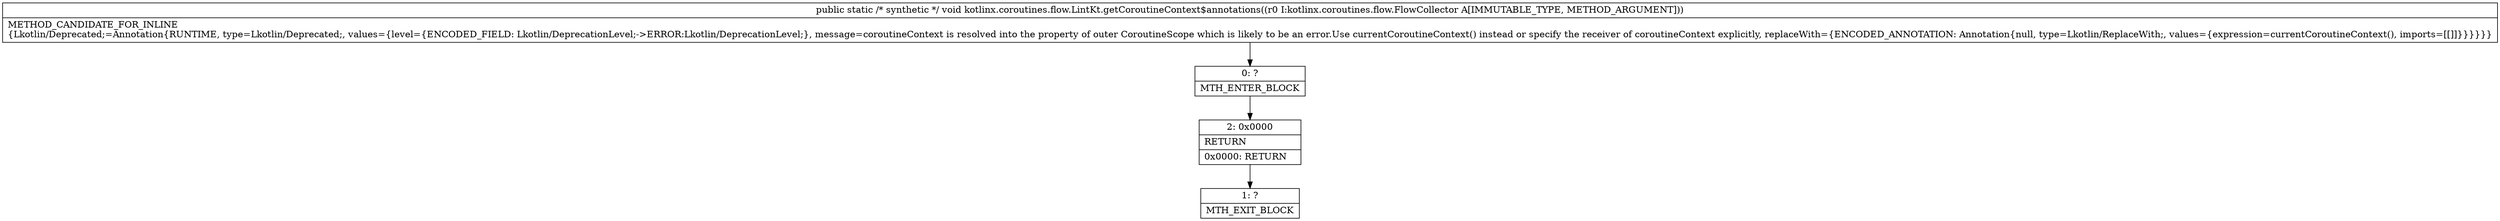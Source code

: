 digraph "CFG forkotlinx.coroutines.flow.LintKt.getCoroutineContext$annotations(Lkotlinx\/coroutines\/flow\/FlowCollector;)V" {
Node_0 [shape=record,label="{0\:\ ?|MTH_ENTER_BLOCK\l}"];
Node_2 [shape=record,label="{2\:\ 0x0000|RETURN\l|0x0000: RETURN   \l}"];
Node_1 [shape=record,label="{1\:\ ?|MTH_EXIT_BLOCK\l}"];
MethodNode[shape=record,label="{public static \/* synthetic *\/ void kotlinx.coroutines.flow.LintKt.getCoroutineContext$annotations((r0 I:kotlinx.coroutines.flow.FlowCollector A[IMMUTABLE_TYPE, METHOD_ARGUMENT]))  | METHOD_CANDIDATE_FOR_INLINE\l\{Lkotlin\/Deprecated;=Annotation\{RUNTIME, type=Lkotlin\/Deprecated;, values=\{level=\{ENCODED_FIELD: Lkotlin\/DeprecationLevel;\-\>ERROR:Lkotlin\/DeprecationLevel;\}, message=coroutineContext is resolved into the property of outer CoroutineScope which is likely to be an error.Use currentCoroutineContext() instead or specify the receiver of coroutineContext explicitly, replaceWith=\{ENCODED_ANNOTATION: Annotation\{null, type=Lkotlin\/ReplaceWith;, values=\{expression=currentCoroutineContext(), imports=[[]]\}\}\}\}\}\}\l}"];
MethodNode -> Node_0;Node_0 -> Node_2;
Node_2 -> Node_1;
}

